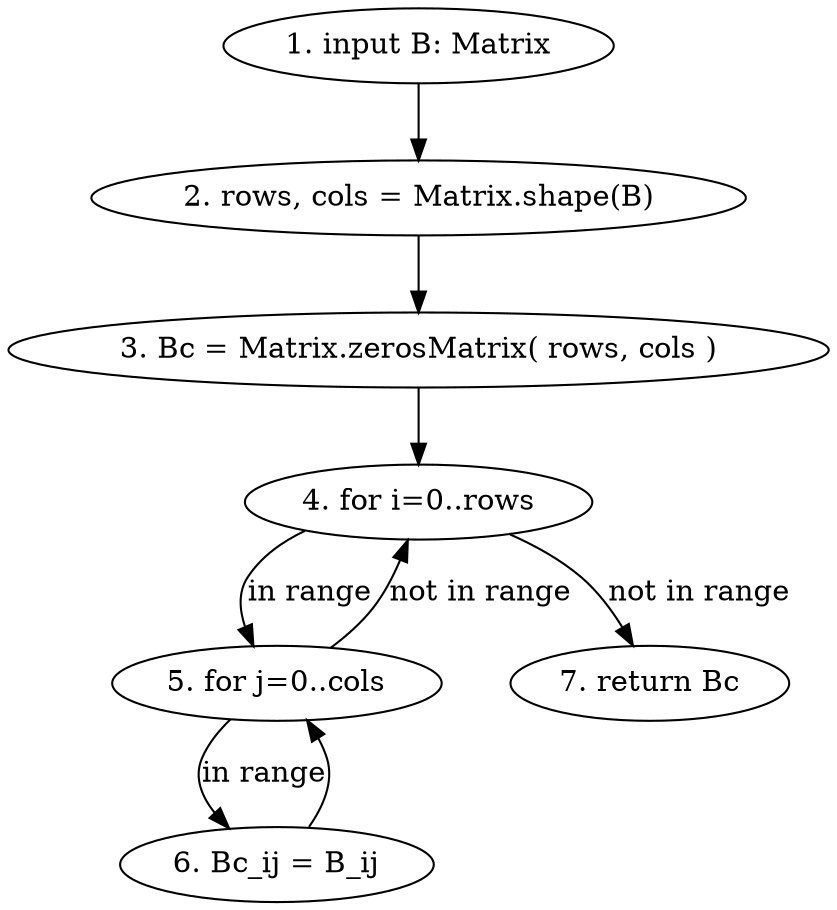 digraph G {
   INP [label="1. input B: Matrix"]
   SET1 [label="2. rows, cols = Matrix.shape(B)"]
   SET2 [label="3. Bc = Matrix.zerosMatrix( rows, cols )"]
   FOR_EXT [label="4. for i=0..rows"]
   FOR_INN [label="5. for j=0..cols"]
   SET3 [label="6. Bc_ij = B_ij"]
   RET [label="7. return Bc"]

   INP -> SET1 -> SET2 -> FOR_EXT
   FOR_EXT -> FOR_INN [label="in range"]
   FOR_INN -> SET3 [label="in range"]
   SET3 -> FOR_INN
   FOR_INN -> FOR_EXT [label="not in range"]
   FOR_EXT -> RET [label="not in range"]
}